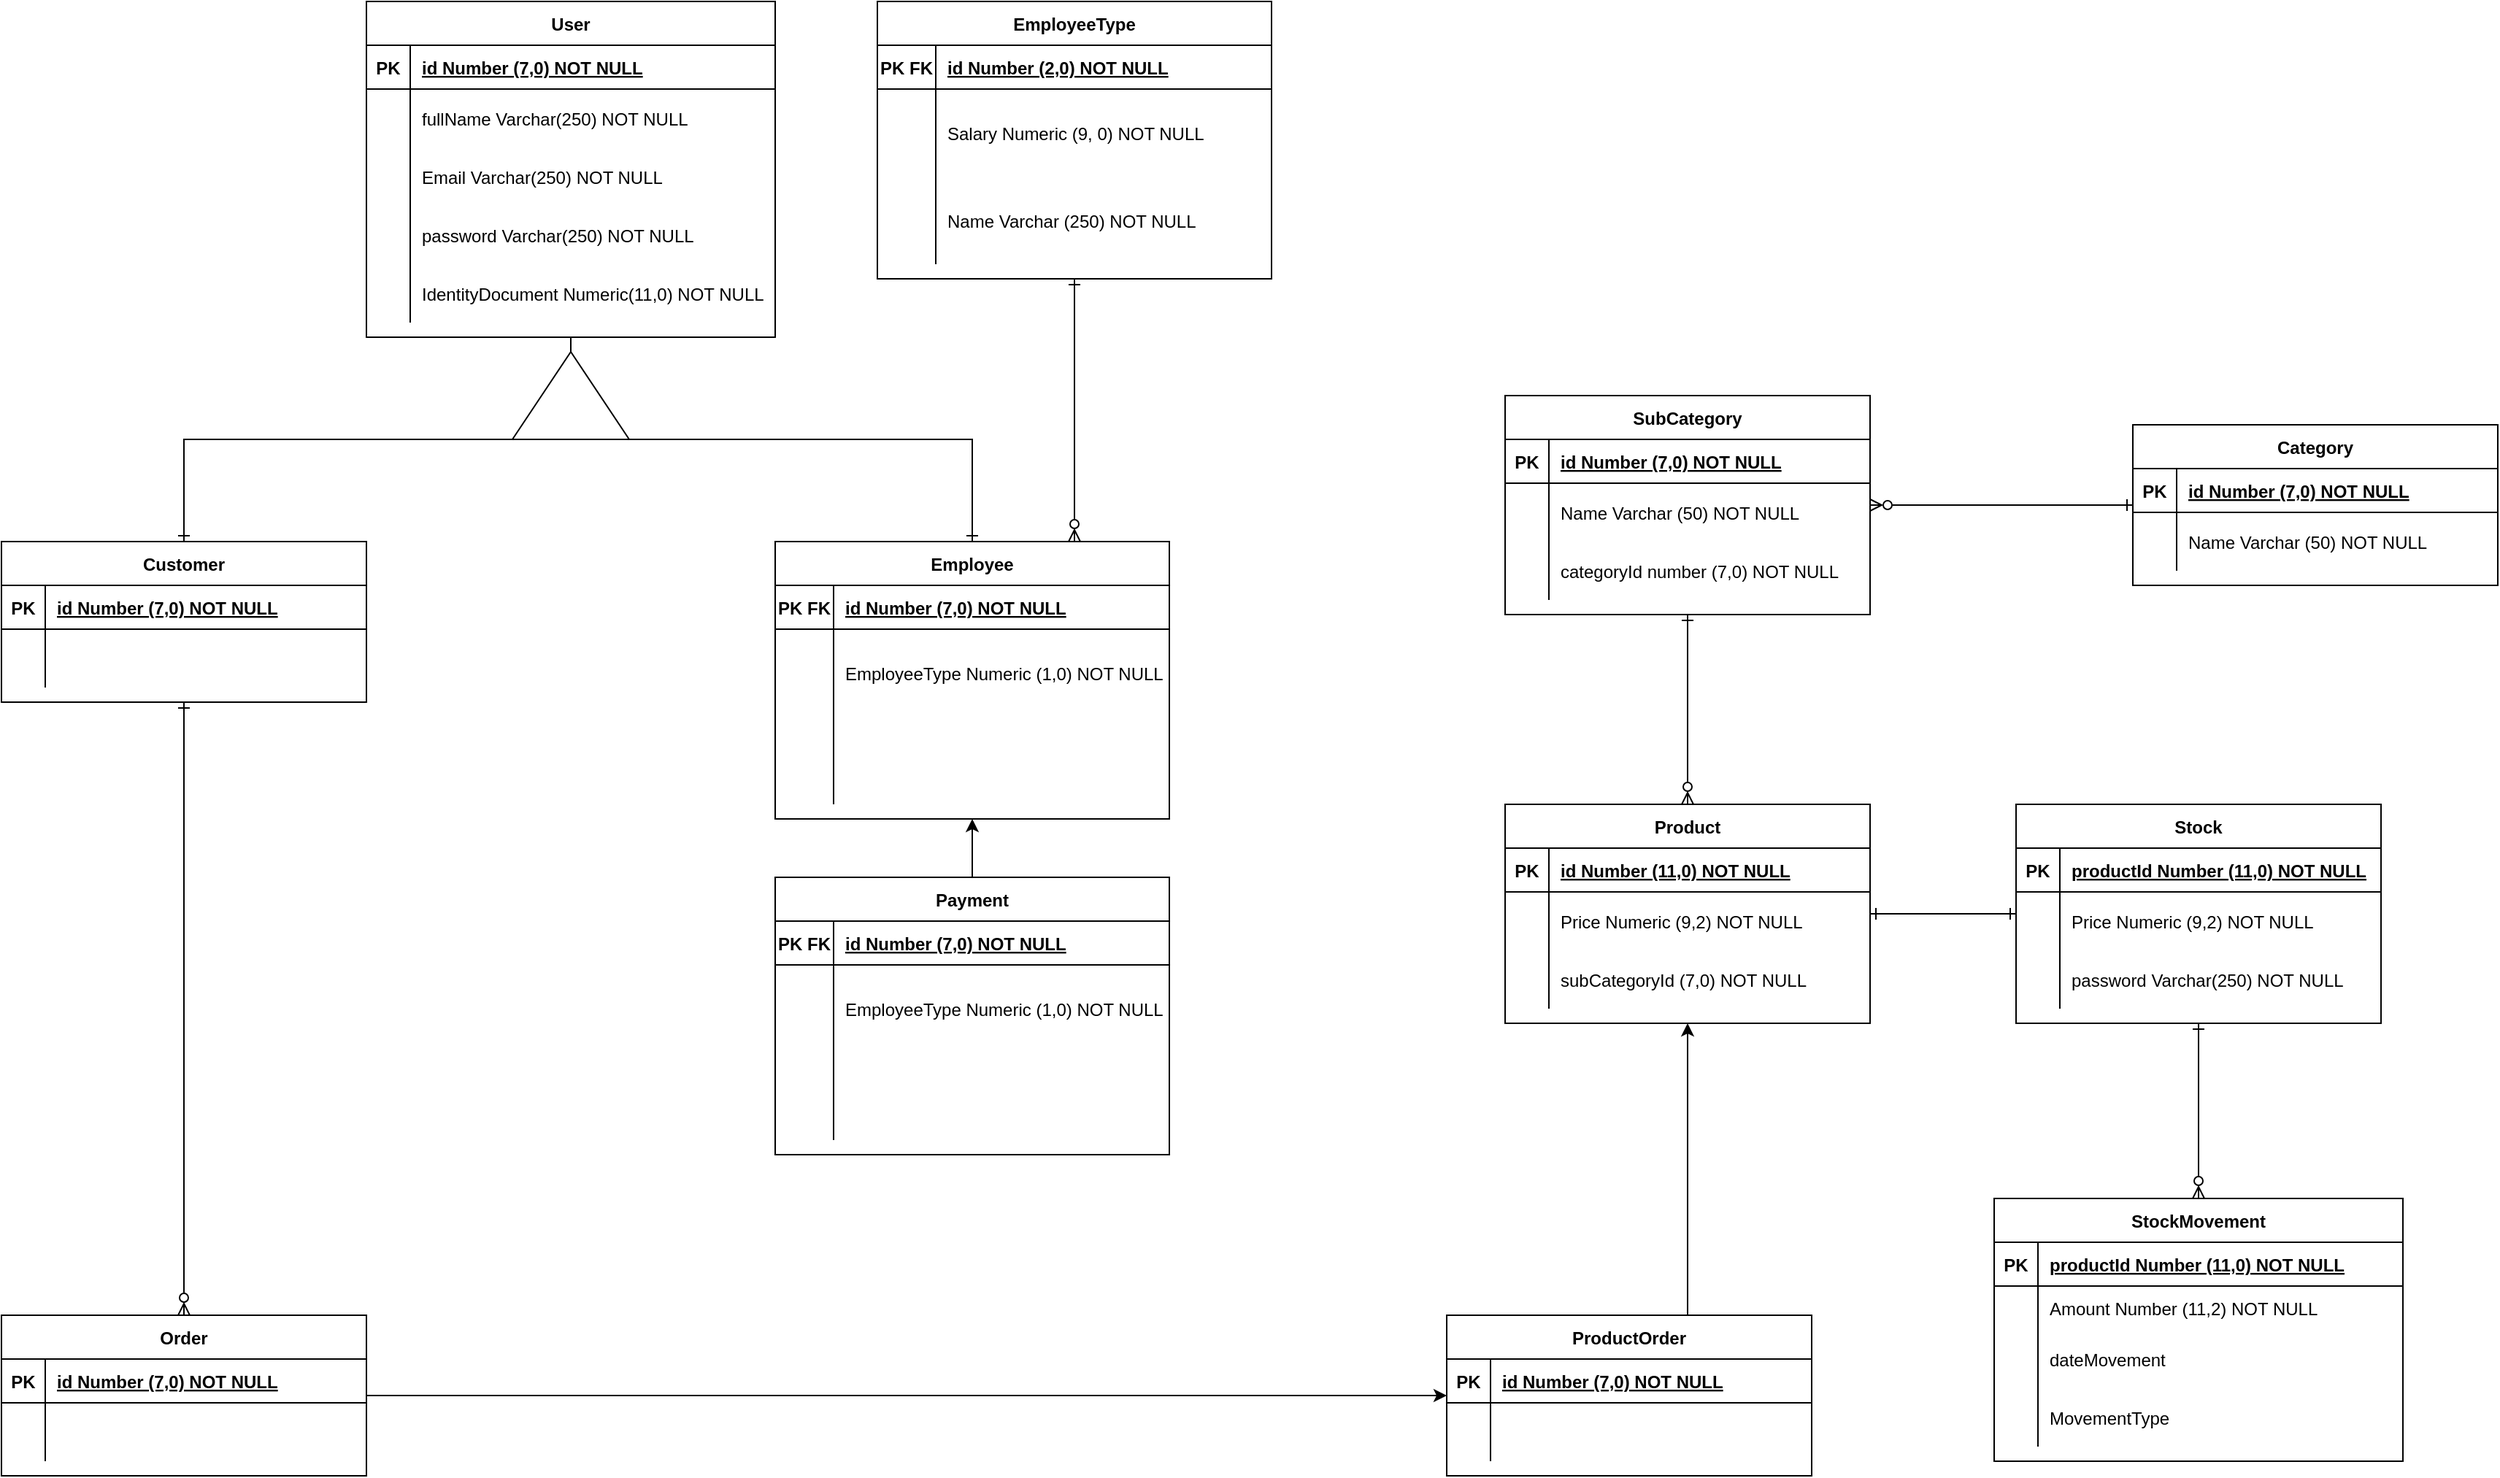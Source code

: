 <mxfile version="24.7.16">
  <diagram id="R2lEEEUBdFMjLlhIrx00" name="Page-1">
    <mxGraphModel dx="2840" dy="2190" grid="1" gridSize="10" guides="1" tooltips="1" connect="1" arrows="1" fold="1" page="1" pageScale="1" pageWidth="850" pageHeight="1100" math="0" shadow="0" extFonts="Permanent Marker^https://fonts.googleapis.com/css?family=Permanent+Marker">
      <root>
        <mxCell id="0" />
        <mxCell id="1" parent="0" />
        <mxCell id="vIV53fCaBAzKjN-cKPth-40" style="edgeStyle=orthogonalEdgeStyle;rounded=0;orthogonalLoop=1;jettySize=auto;html=1;endArrow=ERone;endFill=0;" parent="1" source="vIV53fCaBAzKjN-cKPth-1" target="vIV53fCaBAzKjN-cKPth-27" edge="1">
          <mxGeometry relative="1" as="geometry" />
        </mxCell>
        <mxCell id="vIV53fCaBAzKjN-cKPth-41" style="edgeStyle=orthogonalEdgeStyle;rounded=0;orthogonalLoop=1;jettySize=auto;html=1;entryX=0.5;entryY=0;entryDx=0;entryDy=0;endArrow=ERone;endFill=0;" parent="1" source="vIV53fCaBAzKjN-cKPth-1" target="vIV53fCaBAzKjN-cKPth-14" edge="1">
          <mxGeometry relative="1" as="geometry" />
        </mxCell>
        <mxCell id="vIV53fCaBAzKjN-cKPth-1" value="User" style="shape=table;startSize=30;container=1;collapsible=1;childLayout=tableLayout;fixedRows=1;rowLines=0;fontStyle=1;align=center;resizeLast=1;" parent="1" vertex="1">
          <mxGeometry x="110" y="-270" width="280" height="230" as="geometry" />
        </mxCell>
        <mxCell id="vIV53fCaBAzKjN-cKPth-2" value="" style="shape=partialRectangle;collapsible=0;dropTarget=0;pointerEvents=0;fillColor=none;points=[[0,0.5],[1,0.5]];portConstraint=eastwest;top=0;left=0;right=0;bottom=1;" parent="vIV53fCaBAzKjN-cKPth-1" vertex="1">
          <mxGeometry y="30" width="280" height="30" as="geometry" />
        </mxCell>
        <mxCell id="vIV53fCaBAzKjN-cKPth-3" value="PK" style="shape=partialRectangle;overflow=hidden;connectable=0;fillColor=none;top=0;left=0;bottom=0;right=0;fontStyle=1;" parent="vIV53fCaBAzKjN-cKPth-2" vertex="1">
          <mxGeometry width="30" height="30" as="geometry">
            <mxRectangle width="30" height="30" as="alternateBounds" />
          </mxGeometry>
        </mxCell>
        <mxCell id="vIV53fCaBAzKjN-cKPth-4" value="id Number (7,0) NOT NULL" style="shape=partialRectangle;overflow=hidden;connectable=0;fillColor=none;top=0;left=0;bottom=0;right=0;align=left;spacingLeft=6;fontStyle=5;" parent="vIV53fCaBAzKjN-cKPth-2" vertex="1">
          <mxGeometry x="30" width="250" height="30" as="geometry">
            <mxRectangle width="250" height="30" as="alternateBounds" />
          </mxGeometry>
        </mxCell>
        <mxCell id="vIV53fCaBAzKjN-cKPth-5" value="" style="shape=partialRectangle;collapsible=0;dropTarget=0;pointerEvents=0;fillColor=none;points=[[0,0.5],[1,0.5]];portConstraint=eastwest;top=0;left=0;right=0;bottom=0;" parent="vIV53fCaBAzKjN-cKPth-1" vertex="1">
          <mxGeometry y="60" width="280" height="40" as="geometry" />
        </mxCell>
        <mxCell id="vIV53fCaBAzKjN-cKPth-6" value="" style="shape=partialRectangle;overflow=hidden;connectable=0;fillColor=none;top=0;left=0;bottom=0;right=0;" parent="vIV53fCaBAzKjN-cKPth-5" vertex="1">
          <mxGeometry width="30" height="40" as="geometry">
            <mxRectangle width="30" height="40" as="alternateBounds" />
          </mxGeometry>
        </mxCell>
        <mxCell id="vIV53fCaBAzKjN-cKPth-7" value="fullName Varchar(250) NOT NULL" style="shape=partialRectangle;overflow=hidden;connectable=0;fillColor=none;top=0;left=0;bottom=0;right=0;align=left;spacingLeft=6;" parent="vIV53fCaBAzKjN-cKPth-5" vertex="1">
          <mxGeometry x="30" width="250" height="40" as="geometry">
            <mxRectangle width="250" height="40" as="alternateBounds" />
          </mxGeometry>
        </mxCell>
        <mxCell id="vIV53fCaBAzKjN-cKPth-8" value="" style="shape=partialRectangle;collapsible=0;dropTarget=0;pointerEvents=0;fillColor=none;points=[[0,0.5],[1,0.5]];portConstraint=eastwest;top=0;left=0;right=0;bottom=0;" parent="vIV53fCaBAzKjN-cKPth-1" vertex="1">
          <mxGeometry y="100" width="280" height="40" as="geometry" />
        </mxCell>
        <mxCell id="vIV53fCaBAzKjN-cKPth-9" value="" style="shape=partialRectangle;overflow=hidden;connectable=0;fillColor=none;top=0;left=0;bottom=0;right=0;" parent="vIV53fCaBAzKjN-cKPth-8" vertex="1">
          <mxGeometry width="30" height="40" as="geometry">
            <mxRectangle width="30" height="40" as="alternateBounds" />
          </mxGeometry>
        </mxCell>
        <mxCell id="vIV53fCaBAzKjN-cKPth-10" value="Email Varchar(250) NOT NULL" style="shape=partialRectangle;overflow=hidden;connectable=0;fillColor=none;top=0;left=0;bottom=0;right=0;align=left;spacingLeft=6;" parent="vIV53fCaBAzKjN-cKPth-8" vertex="1">
          <mxGeometry x="30" width="250" height="40" as="geometry">
            <mxRectangle width="250" height="40" as="alternateBounds" />
          </mxGeometry>
        </mxCell>
        <mxCell id="vIV53fCaBAzKjN-cKPth-11" value="" style="shape=partialRectangle;collapsible=0;dropTarget=0;pointerEvents=0;fillColor=none;points=[[0,0.5],[1,0.5]];portConstraint=eastwest;top=0;left=0;right=0;bottom=0;" parent="vIV53fCaBAzKjN-cKPth-1" vertex="1">
          <mxGeometry y="140" width="280" height="40" as="geometry" />
        </mxCell>
        <mxCell id="vIV53fCaBAzKjN-cKPth-12" value="" style="shape=partialRectangle;overflow=hidden;connectable=0;fillColor=none;top=0;left=0;bottom=0;right=0;" parent="vIV53fCaBAzKjN-cKPth-11" vertex="1">
          <mxGeometry width="30" height="40" as="geometry">
            <mxRectangle width="30" height="40" as="alternateBounds" />
          </mxGeometry>
        </mxCell>
        <mxCell id="vIV53fCaBAzKjN-cKPth-13" value="password Varchar(250) NOT NULL" style="shape=partialRectangle;overflow=hidden;connectable=0;fillColor=none;top=0;left=0;bottom=0;right=0;align=left;spacingLeft=6;" parent="vIV53fCaBAzKjN-cKPth-11" vertex="1">
          <mxGeometry x="30" width="250" height="40" as="geometry">
            <mxRectangle width="250" height="40" as="alternateBounds" />
          </mxGeometry>
        </mxCell>
        <mxCell id="vIV53fCaBAzKjN-cKPth-95" value="" style="shape=partialRectangle;collapsible=0;dropTarget=0;pointerEvents=0;fillColor=none;points=[[0,0.5],[1,0.5]];portConstraint=eastwest;top=0;left=0;right=0;bottom=0;" parent="vIV53fCaBAzKjN-cKPth-1" vertex="1">
          <mxGeometry y="180" width="280" height="40" as="geometry" />
        </mxCell>
        <mxCell id="vIV53fCaBAzKjN-cKPth-96" value="" style="shape=partialRectangle;overflow=hidden;connectable=0;fillColor=none;top=0;left=0;bottom=0;right=0;" parent="vIV53fCaBAzKjN-cKPth-95" vertex="1">
          <mxGeometry width="30" height="40" as="geometry">
            <mxRectangle width="30" height="40" as="alternateBounds" />
          </mxGeometry>
        </mxCell>
        <mxCell id="vIV53fCaBAzKjN-cKPth-97" value="IdentityDocument Numeric(11,0) NOT NULL" style="shape=partialRectangle;overflow=hidden;connectable=0;fillColor=none;top=0;left=0;bottom=0;right=0;align=left;spacingLeft=6;" parent="vIV53fCaBAzKjN-cKPth-95" vertex="1">
          <mxGeometry x="30" width="250" height="40" as="geometry">
            <mxRectangle width="250" height="40" as="alternateBounds" />
          </mxGeometry>
        </mxCell>
        <mxCell id="niosrt4iTFe_ur-xQQBv-15" style="edgeStyle=orthogonalEdgeStyle;rounded=0;orthogonalLoop=1;jettySize=auto;html=1;entryX=0.5;entryY=0;entryDx=0;entryDy=0;endArrow=ERzeroToMany;endFill=0;startArrow=ERone;startFill=0;" edge="1" parent="1" source="vIV53fCaBAzKjN-cKPth-14" target="niosrt4iTFe_ur-xQQBv-1">
          <mxGeometry relative="1" as="geometry" />
        </mxCell>
        <mxCell id="vIV53fCaBAzKjN-cKPth-14" value="Customer" style="shape=table;startSize=30;container=1;collapsible=1;childLayout=tableLayout;fixedRows=1;rowLines=0;fontStyle=1;align=center;resizeLast=1;" parent="1" vertex="1">
          <mxGeometry x="-140" y="100" width="250" height="110" as="geometry" />
        </mxCell>
        <mxCell id="vIV53fCaBAzKjN-cKPth-15" value="" style="shape=partialRectangle;collapsible=0;dropTarget=0;pointerEvents=0;fillColor=none;points=[[0,0.5],[1,0.5]];portConstraint=eastwest;top=0;left=0;right=0;bottom=1;" parent="vIV53fCaBAzKjN-cKPth-14" vertex="1">
          <mxGeometry y="30" width="250" height="30" as="geometry" />
        </mxCell>
        <mxCell id="vIV53fCaBAzKjN-cKPth-16" value="PK" style="shape=partialRectangle;overflow=hidden;connectable=0;fillColor=none;top=0;left=0;bottom=0;right=0;fontStyle=1;" parent="vIV53fCaBAzKjN-cKPth-15" vertex="1">
          <mxGeometry width="30" height="30" as="geometry">
            <mxRectangle width="30" height="30" as="alternateBounds" />
          </mxGeometry>
        </mxCell>
        <mxCell id="vIV53fCaBAzKjN-cKPth-17" value="id Number (7,0) NOT NULL" style="shape=partialRectangle;overflow=hidden;connectable=0;fillColor=none;top=0;left=0;bottom=0;right=0;align=left;spacingLeft=6;fontStyle=5;" parent="vIV53fCaBAzKjN-cKPth-15" vertex="1">
          <mxGeometry x="30" width="220" height="30" as="geometry">
            <mxRectangle width="220" height="30" as="alternateBounds" />
          </mxGeometry>
        </mxCell>
        <mxCell id="vIV53fCaBAzKjN-cKPth-18" value="" style="shape=partialRectangle;collapsible=0;dropTarget=0;pointerEvents=0;fillColor=none;points=[[0,0.5],[1,0.5]];portConstraint=eastwest;top=0;left=0;right=0;bottom=0;" parent="vIV53fCaBAzKjN-cKPth-14" vertex="1">
          <mxGeometry y="60" width="250" height="40" as="geometry" />
        </mxCell>
        <mxCell id="vIV53fCaBAzKjN-cKPth-19" value="" style="shape=partialRectangle;overflow=hidden;connectable=0;fillColor=none;top=0;left=0;bottom=0;right=0;" parent="vIV53fCaBAzKjN-cKPth-18" vertex="1">
          <mxGeometry width="30" height="40" as="geometry">
            <mxRectangle width="30" height="40" as="alternateBounds" />
          </mxGeometry>
        </mxCell>
        <mxCell id="vIV53fCaBAzKjN-cKPth-20" value="" style="shape=partialRectangle;overflow=hidden;connectable=0;fillColor=none;top=0;left=0;bottom=0;right=0;align=left;spacingLeft=6;" parent="vIV53fCaBAzKjN-cKPth-18" vertex="1">
          <mxGeometry x="30" width="220" height="40" as="geometry">
            <mxRectangle width="220" height="40" as="alternateBounds" />
          </mxGeometry>
        </mxCell>
        <mxCell id="vIV53fCaBAzKjN-cKPth-27" value="Employee" style="shape=table;startSize=30;container=1;collapsible=1;childLayout=tableLayout;fixedRows=1;rowLines=0;fontStyle=1;align=center;resizeLast=1;" parent="1" vertex="1">
          <mxGeometry x="390" y="100" width="270" height="190" as="geometry" />
        </mxCell>
        <mxCell id="vIV53fCaBAzKjN-cKPth-28" value="" style="shape=partialRectangle;collapsible=0;dropTarget=0;pointerEvents=0;fillColor=none;points=[[0,0.5],[1,0.5]];portConstraint=eastwest;top=0;left=0;right=0;bottom=1;" parent="vIV53fCaBAzKjN-cKPth-27" vertex="1">
          <mxGeometry y="30" width="270" height="30" as="geometry" />
        </mxCell>
        <mxCell id="vIV53fCaBAzKjN-cKPth-29" value="PK FK" style="shape=partialRectangle;overflow=hidden;connectable=0;fillColor=none;top=0;left=0;bottom=0;right=0;fontStyle=1;" parent="vIV53fCaBAzKjN-cKPth-28" vertex="1">
          <mxGeometry width="40" height="30" as="geometry">
            <mxRectangle width="40" height="30" as="alternateBounds" />
          </mxGeometry>
        </mxCell>
        <mxCell id="vIV53fCaBAzKjN-cKPth-30" value="id Number (7,0) NOT NULL" style="shape=partialRectangle;overflow=hidden;connectable=0;fillColor=none;top=0;left=0;bottom=0;right=0;align=left;spacingLeft=6;fontStyle=5;" parent="vIV53fCaBAzKjN-cKPth-28" vertex="1">
          <mxGeometry x="40" width="230" height="30" as="geometry">
            <mxRectangle width="230" height="30" as="alternateBounds" />
          </mxGeometry>
        </mxCell>
        <mxCell id="vIV53fCaBAzKjN-cKPth-31" value="" style="shape=partialRectangle;collapsible=0;dropTarget=0;pointerEvents=0;fillColor=none;points=[[0,0.5],[1,0.5]];portConstraint=eastwest;top=0;left=0;right=0;bottom=0;" parent="vIV53fCaBAzKjN-cKPth-27" vertex="1">
          <mxGeometry y="60" width="270" height="60" as="geometry" />
        </mxCell>
        <mxCell id="vIV53fCaBAzKjN-cKPth-32" value="" style="shape=partialRectangle;overflow=hidden;connectable=0;fillColor=none;top=0;left=0;bottom=0;right=0;" parent="vIV53fCaBAzKjN-cKPth-31" vertex="1">
          <mxGeometry width="40" height="60" as="geometry">
            <mxRectangle width="40" height="60" as="alternateBounds" />
          </mxGeometry>
        </mxCell>
        <mxCell id="vIV53fCaBAzKjN-cKPth-33" value="EmployeeType Numeric (1,0) NOT NULL" style="shape=partialRectangle;overflow=hidden;connectable=0;fillColor=none;top=0;left=0;bottom=0;right=0;align=left;spacingLeft=6;" parent="vIV53fCaBAzKjN-cKPth-31" vertex="1">
          <mxGeometry x="40" width="230" height="60" as="geometry">
            <mxRectangle width="230" height="60" as="alternateBounds" />
          </mxGeometry>
        </mxCell>
        <mxCell id="vIV53fCaBAzKjN-cKPth-99" value="" style="shape=partialRectangle;collapsible=0;dropTarget=0;pointerEvents=0;fillColor=none;points=[[0,0.5],[1,0.5]];portConstraint=eastwest;top=0;left=0;right=0;bottom=0;" parent="vIV53fCaBAzKjN-cKPth-27" vertex="1">
          <mxGeometry y="120" width="270" height="60" as="geometry" />
        </mxCell>
        <mxCell id="vIV53fCaBAzKjN-cKPth-100" value="" style="shape=partialRectangle;overflow=hidden;connectable=0;fillColor=none;top=0;left=0;bottom=0;right=0;" parent="vIV53fCaBAzKjN-cKPth-99" vertex="1">
          <mxGeometry width="40" height="60" as="geometry">
            <mxRectangle width="40" height="60" as="alternateBounds" />
          </mxGeometry>
        </mxCell>
        <mxCell id="vIV53fCaBAzKjN-cKPth-101" value="" style="shape=partialRectangle;overflow=hidden;connectable=0;fillColor=none;top=0;left=0;bottom=0;right=0;align=left;spacingLeft=6;" parent="vIV53fCaBAzKjN-cKPth-99" vertex="1">
          <mxGeometry x="40" width="230" height="60" as="geometry">
            <mxRectangle width="230" height="60" as="alternateBounds" />
          </mxGeometry>
        </mxCell>
        <mxCell id="vIV53fCaBAzKjN-cKPth-121" style="edgeStyle=orthogonalEdgeStyle;rounded=0;orthogonalLoop=1;jettySize=auto;html=1;startArrow=ERone;startFill=0;endArrow=ERzeroToMany;endFill=0;" parent="1" source="vIV53fCaBAzKjN-cKPth-110" target="vIV53fCaBAzKjN-cKPth-27" edge="1">
          <mxGeometry relative="1" as="geometry">
            <Array as="points">
              <mxPoint x="590" y="-100" />
              <mxPoint x="590" y="-100" />
            </Array>
          </mxGeometry>
        </mxCell>
        <mxCell id="vIV53fCaBAzKjN-cKPth-110" value="EmployeeType" style="shape=table;startSize=30;container=1;collapsible=1;childLayout=tableLayout;fixedRows=1;rowLines=0;fontStyle=1;align=center;resizeLast=1;" parent="1" vertex="1">
          <mxGeometry x="460" y="-270" width="270" height="190" as="geometry" />
        </mxCell>
        <mxCell id="vIV53fCaBAzKjN-cKPth-111" value="" style="shape=partialRectangle;collapsible=0;dropTarget=0;pointerEvents=0;fillColor=none;points=[[0,0.5],[1,0.5]];portConstraint=eastwest;top=0;left=0;right=0;bottom=1;" parent="vIV53fCaBAzKjN-cKPth-110" vertex="1">
          <mxGeometry y="30" width="270" height="30" as="geometry" />
        </mxCell>
        <mxCell id="vIV53fCaBAzKjN-cKPth-112" value="PK FK" style="shape=partialRectangle;overflow=hidden;connectable=0;fillColor=none;top=0;left=0;bottom=0;right=0;fontStyle=1;" parent="vIV53fCaBAzKjN-cKPth-111" vertex="1">
          <mxGeometry width="40" height="30" as="geometry">
            <mxRectangle width="40" height="30" as="alternateBounds" />
          </mxGeometry>
        </mxCell>
        <mxCell id="vIV53fCaBAzKjN-cKPth-113" value="id Number (2,0) NOT NULL" style="shape=partialRectangle;overflow=hidden;connectable=0;fillColor=none;top=0;left=0;bottom=0;right=0;align=left;spacingLeft=6;fontStyle=5;" parent="vIV53fCaBAzKjN-cKPth-111" vertex="1">
          <mxGeometry x="40" width="230" height="30" as="geometry">
            <mxRectangle width="230" height="30" as="alternateBounds" />
          </mxGeometry>
        </mxCell>
        <mxCell id="vIV53fCaBAzKjN-cKPth-114" value="" style="shape=partialRectangle;collapsible=0;dropTarget=0;pointerEvents=0;fillColor=none;points=[[0,0.5],[1,0.5]];portConstraint=eastwest;top=0;left=0;right=0;bottom=0;" parent="vIV53fCaBAzKjN-cKPth-110" vertex="1">
          <mxGeometry y="60" width="270" height="60" as="geometry" />
        </mxCell>
        <mxCell id="vIV53fCaBAzKjN-cKPth-115" value="" style="shape=partialRectangle;overflow=hidden;connectable=0;fillColor=none;top=0;left=0;bottom=0;right=0;" parent="vIV53fCaBAzKjN-cKPth-114" vertex="1">
          <mxGeometry width="40" height="60" as="geometry">
            <mxRectangle width="40" height="60" as="alternateBounds" />
          </mxGeometry>
        </mxCell>
        <mxCell id="vIV53fCaBAzKjN-cKPth-116" value="Salary Numeric (9, 0) NOT NULL" style="shape=partialRectangle;overflow=hidden;connectable=0;fillColor=none;top=0;left=0;bottom=0;right=0;align=left;spacingLeft=6;" parent="vIV53fCaBAzKjN-cKPth-114" vertex="1">
          <mxGeometry x="40" width="230" height="60" as="geometry">
            <mxRectangle width="230" height="60" as="alternateBounds" />
          </mxGeometry>
        </mxCell>
        <mxCell id="vIV53fCaBAzKjN-cKPth-117" value="" style="shape=partialRectangle;collapsible=0;dropTarget=0;pointerEvents=0;fillColor=none;points=[[0,0.5],[1,0.5]];portConstraint=eastwest;top=0;left=0;right=0;bottom=0;" parent="vIV53fCaBAzKjN-cKPth-110" vertex="1">
          <mxGeometry y="120" width="270" height="60" as="geometry" />
        </mxCell>
        <mxCell id="vIV53fCaBAzKjN-cKPth-118" value="" style="shape=partialRectangle;overflow=hidden;connectable=0;fillColor=none;top=0;left=0;bottom=0;right=0;" parent="vIV53fCaBAzKjN-cKPth-117" vertex="1">
          <mxGeometry width="40" height="60" as="geometry">
            <mxRectangle width="40" height="60" as="alternateBounds" />
          </mxGeometry>
        </mxCell>
        <mxCell id="vIV53fCaBAzKjN-cKPth-119" value="Name Varchar (250) NOT NULL" style="shape=partialRectangle;overflow=hidden;connectable=0;fillColor=none;top=0;left=0;bottom=0;right=0;align=left;spacingLeft=6;" parent="vIV53fCaBAzKjN-cKPth-117" vertex="1">
          <mxGeometry x="40" width="230" height="60" as="geometry">
            <mxRectangle width="230" height="60" as="alternateBounds" />
          </mxGeometry>
        </mxCell>
        <mxCell id="vIV53fCaBAzKjN-cKPth-328" style="edgeStyle=orthogonalEdgeStyle;rounded=0;orthogonalLoop=1;jettySize=auto;html=1;startArrow=ERone;startFill=0;endArrow=ERone;endFill=0;" parent="1" source="vIV53fCaBAzKjN-cKPth-43" target="vIV53fCaBAzKjN-cKPth-308" edge="1">
          <mxGeometry relative="1" as="geometry" />
        </mxCell>
        <mxCell id="vIV53fCaBAzKjN-cKPth-43" value="Product" style="shape=table;startSize=30;container=1;collapsible=1;childLayout=tableLayout;fixedRows=1;rowLines=0;fontStyle=1;align=center;resizeLast=1;" parent="1" vertex="1">
          <mxGeometry x="890" y="280" width="250" height="150" as="geometry" />
        </mxCell>
        <mxCell id="vIV53fCaBAzKjN-cKPth-44" value="" style="shape=partialRectangle;collapsible=0;dropTarget=0;pointerEvents=0;fillColor=none;points=[[0,0.5],[1,0.5]];portConstraint=eastwest;top=0;left=0;right=0;bottom=1;" parent="vIV53fCaBAzKjN-cKPth-43" vertex="1">
          <mxGeometry y="30" width="250" height="30" as="geometry" />
        </mxCell>
        <mxCell id="vIV53fCaBAzKjN-cKPth-45" value="PK" style="shape=partialRectangle;overflow=hidden;connectable=0;fillColor=none;top=0;left=0;bottom=0;right=0;fontStyle=1;" parent="vIV53fCaBAzKjN-cKPth-44" vertex="1">
          <mxGeometry width="30" height="30" as="geometry">
            <mxRectangle width="30" height="30" as="alternateBounds" />
          </mxGeometry>
        </mxCell>
        <mxCell id="vIV53fCaBAzKjN-cKPth-46" value="id Number (11,0) NOT NULL" style="shape=partialRectangle;overflow=hidden;connectable=0;fillColor=none;top=0;left=0;bottom=0;right=0;align=left;spacingLeft=6;fontStyle=5;" parent="vIV53fCaBAzKjN-cKPth-44" vertex="1">
          <mxGeometry x="30" width="220" height="30" as="geometry">
            <mxRectangle width="220" height="30" as="alternateBounds" />
          </mxGeometry>
        </mxCell>
        <mxCell id="vIV53fCaBAzKjN-cKPth-50" value="" style="shape=partialRectangle;collapsible=0;dropTarget=0;pointerEvents=0;fillColor=none;points=[[0,0.5],[1,0.5]];portConstraint=eastwest;top=0;left=0;right=0;bottom=0;" parent="vIV53fCaBAzKjN-cKPth-43" vertex="1">
          <mxGeometry y="60" width="250" height="40" as="geometry" />
        </mxCell>
        <mxCell id="vIV53fCaBAzKjN-cKPth-51" value="" style="shape=partialRectangle;overflow=hidden;connectable=0;fillColor=none;top=0;left=0;bottom=0;right=0;" parent="vIV53fCaBAzKjN-cKPth-50" vertex="1">
          <mxGeometry width="30" height="40" as="geometry">
            <mxRectangle width="30" height="40" as="alternateBounds" />
          </mxGeometry>
        </mxCell>
        <mxCell id="vIV53fCaBAzKjN-cKPth-52" value="Price Numeric (9,2) NOT NULL" style="shape=partialRectangle;overflow=hidden;connectable=0;fillColor=none;top=0;left=0;bottom=0;right=0;align=left;spacingLeft=6;" parent="vIV53fCaBAzKjN-cKPth-50" vertex="1">
          <mxGeometry x="30" width="220" height="40" as="geometry">
            <mxRectangle width="220" height="40" as="alternateBounds" />
          </mxGeometry>
        </mxCell>
        <mxCell id="vIV53fCaBAzKjN-cKPth-53" value="" style="shape=partialRectangle;collapsible=0;dropTarget=0;pointerEvents=0;fillColor=none;points=[[0,0.5],[1,0.5]];portConstraint=eastwest;top=0;left=0;right=0;bottom=0;" parent="vIV53fCaBAzKjN-cKPth-43" vertex="1">
          <mxGeometry y="100" width="250" height="40" as="geometry" />
        </mxCell>
        <mxCell id="vIV53fCaBAzKjN-cKPth-54" value="" style="shape=partialRectangle;overflow=hidden;connectable=0;fillColor=none;top=0;left=0;bottom=0;right=0;" parent="vIV53fCaBAzKjN-cKPth-53" vertex="1">
          <mxGeometry width="30" height="40" as="geometry">
            <mxRectangle width="30" height="40" as="alternateBounds" />
          </mxGeometry>
        </mxCell>
        <mxCell id="vIV53fCaBAzKjN-cKPth-55" value="subCategoryId (7,0) NOT NULL" style="shape=partialRectangle;overflow=hidden;connectable=0;fillColor=none;top=0;left=0;bottom=0;right=0;align=left;spacingLeft=6;" parent="vIV53fCaBAzKjN-cKPth-53" vertex="1">
          <mxGeometry x="30" width="220" height="40" as="geometry">
            <mxRectangle width="220" height="40" as="alternateBounds" />
          </mxGeometry>
        </mxCell>
        <mxCell id="vIV53fCaBAzKjN-cKPth-109" style="edgeStyle=orthogonalEdgeStyle;rounded=0;orthogonalLoop=1;jettySize=auto;html=1;endArrow=ERzeroToMany;endFill=0;startArrow=ERone;startFill=0;" parent="1" source="vIV53fCaBAzKjN-cKPth-56" target="vIV53fCaBAzKjN-cKPth-82" edge="1">
          <mxGeometry relative="1" as="geometry" />
        </mxCell>
        <mxCell id="vIV53fCaBAzKjN-cKPth-56" value="Category" style="shape=table;startSize=30;container=1;collapsible=1;childLayout=tableLayout;fixedRows=1;rowLines=0;fontStyle=1;align=center;resizeLast=1;" parent="1" vertex="1">
          <mxGeometry x="1320" y="20" width="250" height="110" as="geometry" />
        </mxCell>
        <mxCell id="vIV53fCaBAzKjN-cKPth-57" value="" style="shape=partialRectangle;collapsible=0;dropTarget=0;pointerEvents=0;fillColor=none;points=[[0,0.5],[1,0.5]];portConstraint=eastwest;top=0;left=0;right=0;bottom=1;" parent="vIV53fCaBAzKjN-cKPth-56" vertex="1">
          <mxGeometry y="30" width="250" height="30" as="geometry" />
        </mxCell>
        <mxCell id="vIV53fCaBAzKjN-cKPth-58" value="PK" style="shape=partialRectangle;overflow=hidden;connectable=0;fillColor=none;top=0;left=0;bottom=0;right=0;fontStyle=1;" parent="vIV53fCaBAzKjN-cKPth-57" vertex="1">
          <mxGeometry width="30" height="30" as="geometry">
            <mxRectangle width="30" height="30" as="alternateBounds" />
          </mxGeometry>
        </mxCell>
        <mxCell id="vIV53fCaBAzKjN-cKPth-59" value="id Number (7,0) NOT NULL" style="shape=partialRectangle;overflow=hidden;connectable=0;fillColor=none;top=0;left=0;bottom=0;right=0;align=left;spacingLeft=6;fontStyle=5;" parent="vIV53fCaBAzKjN-cKPth-57" vertex="1">
          <mxGeometry x="30" width="220" height="30" as="geometry">
            <mxRectangle width="220" height="30" as="alternateBounds" />
          </mxGeometry>
        </mxCell>
        <mxCell id="vIV53fCaBAzKjN-cKPth-60" value="" style="shape=partialRectangle;collapsible=0;dropTarget=0;pointerEvents=0;fillColor=none;points=[[0,0.5],[1,0.5]];portConstraint=eastwest;top=0;left=0;right=0;bottom=0;" parent="vIV53fCaBAzKjN-cKPth-56" vertex="1">
          <mxGeometry y="60" width="250" height="40" as="geometry" />
        </mxCell>
        <mxCell id="vIV53fCaBAzKjN-cKPth-61" value="" style="shape=partialRectangle;overflow=hidden;connectable=0;fillColor=none;top=0;left=0;bottom=0;right=0;" parent="vIV53fCaBAzKjN-cKPth-60" vertex="1">
          <mxGeometry width="30" height="40" as="geometry">
            <mxRectangle width="30" height="40" as="alternateBounds" />
          </mxGeometry>
        </mxCell>
        <mxCell id="vIV53fCaBAzKjN-cKPth-62" value="Name Varchar (50) NOT NULL" style="shape=partialRectangle;overflow=hidden;connectable=0;fillColor=none;top=0;left=0;bottom=0;right=0;align=left;spacingLeft=6;" parent="vIV53fCaBAzKjN-cKPth-60" vertex="1">
          <mxGeometry x="30" width="220" height="40" as="geometry">
            <mxRectangle width="220" height="40" as="alternateBounds" />
          </mxGeometry>
        </mxCell>
        <mxCell id="vIV53fCaBAzKjN-cKPth-122" style="edgeStyle=orthogonalEdgeStyle;rounded=0;orthogonalLoop=1;jettySize=auto;html=1;endArrow=ERzeroToMany;endFill=0;startArrow=ERone;startFill=0;" parent="1" source="vIV53fCaBAzKjN-cKPth-82" target="vIV53fCaBAzKjN-cKPth-43" edge="1">
          <mxGeometry relative="1" as="geometry" />
        </mxCell>
        <mxCell id="vIV53fCaBAzKjN-cKPth-82" value="SubCategory" style="shape=table;startSize=30;container=1;collapsible=1;childLayout=tableLayout;fixedRows=1;rowLines=0;fontStyle=1;align=center;resizeLast=1;" parent="1" vertex="1">
          <mxGeometry x="890" width="250" height="150" as="geometry" />
        </mxCell>
        <mxCell id="vIV53fCaBAzKjN-cKPth-83" value="" style="shape=partialRectangle;collapsible=0;dropTarget=0;pointerEvents=0;fillColor=none;points=[[0,0.5],[1,0.5]];portConstraint=eastwest;top=0;left=0;right=0;bottom=1;" parent="vIV53fCaBAzKjN-cKPth-82" vertex="1">
          <mxGeometry y="30" width="250" height="30" as="geometry" />
        </mxCell>
        <mxCell id="vIV53fCaBAzKjN-cKPth-84" value="PK" style="shape=partialRectangle;overflow=hidden;connectable=0;fillColor=none;top=0;left=0;bottom=0;right=0;fontStyle=1;" parent="vIV53fCaBAzKjN-cKPth-83" vertex="1">
          <mxGeometry width="30" height="30" as="geometry">
            <mxRectangle width="30" height="30" as="alternateBounds" />
          </mxGeometry>
        </mxCell>
        <mxCell id="vIV53fCaBAzKjN-cKPth-85" value="id Number (7,0) NOT NULL" style="shape=partialRectangle;overflow=hidden;connectable=0;fillColor=none;top=0;left=0;bottom=0;right=0;align=left;spacingLeft=6;fontStyle=5;" parent="vIV53fCaBAzKjN-cKPth-83" vertex="1">
          <mxGeometry x="30" width="220" height="30" as="geometry">
            <mxRectangle width="220" height="30" as="alternateBounds" />
          </mxGeometry>
        </mxCell>
        <mxCell id="vIV53fCaBAzKjN-cKPth-105" value="" style="shape=partialRectangle;collapsible=0;dropTarget=0;pointerEvents=0;fillColor=none;points=[[0,0.5],[1,0.5]];portConstraint=eastwest;top=0;left=0;right=0;bottom=0;" parent="vIV53fCaBAzKjN-cKPth-82" vertex="1">
          <mxGeometry y="60" width="250" height="40" as="geometry" />
        </mxCell>
        <mxCell id="vIV53fCaBAzKjN-cKPth-106" value="" style="shape=partialRectangle;overflow=hidden;connectable=0;fillColor=none;top=0;left=0;bottom=0;right=0;" parent="vIV53fCaBAzKjN-cKPth-105" vertex="1">
          <mxGeometry width="30" height="40" as="geometry">
            <mxRectangle width="30" height="40" as="alternateBounds" />
          </mxGeometry>
        </mxCell>
        <mxCell id="vIV53fCaBAzKjN-cKPth-107" value="Name Varchar (50) NOT NULL" style="shape=partialRectangle;overflow=hidden;connectable=0;fillColor=none;top=0;left=0;bottom=0;right=0;align=left;spacingLeft=6;" parent="vIV53fCaBAzKjN-cKPth-105" vertex="1">
          <mxGeometry x="30" width="220" height="40" as="geometry">
            <mxRectangle width="220" height="40" as="alternateBounds" />
          </mxGeometry>
        </mxCell>
        <mxCell id="vIV53fCaBAzKjN-cKPth-92" value="" style="shape=partialRectangle;collapsible=0;dropTarget=0;pointerEvents=0;fillColor=none;points=[[0,0.5],[1,0.5]];portConstraint=eastwest;top=0;left=0;right=0;bottom=0;" parent="vIV53fCaBAzKjN-cKPth-82" vertex="1">
          <mxGeometry y="100" width="250" height="40" as="geometry" />
        </mxCell>
        <mxCell id="vIV53fCaBAzKjN-cKPth-93" value="" style="shape=partialRectangle;overflow=hidden;connectable=0;fillColor=none;top=0;left=0;bottom=0;right=0;" parent="vIV53fCaBAzKjN-cKPth-92" vertex="1">
          <mxGeometry width="30" height="40" as="geometry">
            <mxRectangle width="30" height="40" as="alternateBounds" />
          </mxGeometry>
        </mxCell>
        <mxCell id="vIV53fCaBAzKjN-cKPth-94" value="categoryId number (7,0) NOT NULL" style="shape=partialRectangle;overflow=hidden;connectable=0;fillColor=none;top=0;left=0;bottom=0;right=0;align=left;spacingLeft=6;" parent="vIV53fCaBAzKjN-cKPth-92" vertex="1">
          <mxGeometry x="30" width="220" height="40" as="geometry">
            <mxRectangle width="220" height="40" as="alternateBounds" />
          </mxGeometry>
        </mxCell>
        <mxCell id="vIV53fCaBAzKjN-cKPth-98" value="" style="triangle;whiteSpace=wrap;html=1;rotation=-90;" parent="1" vertex="1">
          <mxGeometry x="220" y="-40" width="60" height="80" as="geometry" />
        </mxCell>
        <mxCell id="vIV53fCaBAzKjN-cKPth-329" style="edgeStyle=orthogonalEdgeStyle;rounded=0;orthogonalLoop=1;jettySize=auto;html=1;endArrow=ERzeroToMany;endFill=0;startArrow=ERone;startFill=0;" parent="1" source="vIV53fCaBAzKjN-cKPth-308" target="vIV53fCaBAzKjN-cKPth-318" edge="1">
          <mxGeometry relative="1" as="geometry" />
        </mxCell>
        <mxCell id="vIV53fCaBAzKjN-cKPth-308" value="Stock" style="shape=table;startSize=30;container=1;collapsible=1;childLayout=tableLayout;fixedRows=1;rowLines=0;fontStyle=1;align=center;resizeLast=1;" parent="1" vertex="1">
          <mxGeometry x="1240" y="280" width="250" height="150" as="geometry" />
        </mxCell>
        <mxCell id="vIV53fCaBAzKjN-cKPth-309" value="" style="shape=partialRectangle;collapsible=0;dropTarget=0;pointerEvents=0;fillColor=none;points=[[0,0.5],[1,0.5]];portConstraint=eastwest;top=0;left=0;right=0;bottom=1;" parent="vIV53fCaBAzKjN-cKPth-308" vertex="1">
          <mxGeometry y="30" width="250" height="30" as="geometry" />
        </mxCell>
        <mxCell id="vIV53fCaBAzKjN-cKPth-310" value="PK" style="shape=partialRectangle;overflow=hidden;connectable=0;fillColor=none;top=0;left=0;bottom=0;right=0;fontStyle=1;" parent="vIV53fCaBAzKjN-cKPth-309" vertex="1">
          <mxGeometry width="30" height="30" as="geometry">
            <mxRectangle width="30" height="30" as="alternateBounds" />
          </mxGeometry>
        </mxCell>
        <mxCell id="vIV53fCaBAzKjN-cKPth-311" value="productId Number (11,0) NOT NULL" style="shape=partialRectangle;overflow=hidden;connectable=0;fillColor=none;top=0;left=0;bottom=0;right=0;align=left;spacingLeft=6;fontStyle=5;" parent="vIV53fCaBAzKjN-cKPth-309" vertex="1">
          <mxGeometry x="30" width="220" height="30" as="geometry">
            <mxRectangle width="220" height="30" as="alternateBounds" />
          </mxGeometry>
        </mxCell>
        <mxCell id="vIV53fCaBAzKjN-cKPth-312" value="" style="shape=partialRectangle;collapsible=0;dropTarget=0;pointerEvents=0;fillColor=none;points=[[0,0.5],[1,0.5]];portConstraint=eastwest;top=0;left=0;right=0;bottom=0;" parent="vIV53fCaBAzKjN-cKPth-308" vertex="1">
          <mxGeometry y="60" width="250" height="40" as="geometry" />
        </mxCell>
        <mxCell id="vIV53fCaBAzKjN-cKPth-313" value="" style="shape=partialRectangle;overflow=hidden;connectable=0;fillColor=none;top=0;left=0;bottom=0;right=0;" parent="vIV53fCaBAzKjN-cKPth-312" vertex="1">
          <mxGeometry width="30" height="40" as="geometry">
            <mxRectangle width="30" height="40" as="alternateBounds" />
          </mxGeometry>
        </mxCell>
        <mxCell id="vIV53fCaBAzKjN-cKPth-314" value="Price Numeric (9,2) NOT NULL" style="shape=partialRectangle;overflow=hidden;connectable=0;fillColor=none;top=0;left=0;bottom=0;right=0;align=left;spacingLeft=6;" parent="vIV53fCaBAzKjN-cKPth-312" vertex="1">
          <mxGeometry x="30" width="220" height="40" as="geometry">
            <mxRectangle width="220" height="40" as="alternateBounds" />
          </mxGeometry>
        </mxCell>
        <mxCell id="vIV53fCaBAzKjN-cKPth-315" value="" style="shape=partialRectangle;collapsible=0;dropTarget=0;pointerEvents=0;fillColor=none;points=[[0,0.5],[1,0.5]];portConstraint=eastwest;top=0;left=0;right=0;bottom=0;" parent="vIV53fCaBAzKjN-cKPth-308" vertex="1">
          <mxGeometry y="100" width="250" height="40" as="geometry" />
        </mxCell>
        <mxCell id="vIV53fCaBAzKjN-cKPth-316" value="" style="shape=partialRectangle;overflow=hidden;connectable=0;fillColor=none;top=0;left=0;bottom=0;right=0;" parent="vIV53fCaBAzKjN-cKPth-315" vertex="1">
          <mxGeometry width="30" height="40" as="geometry">
            <mxRectangle width="30" height="40" as="alternateBounds" />
          </mxGeometry>
        </mxCell>
        <mxCell id="vIV53fCaBAzKjN-cKPth-317" value="password Varchar(250) NOT NULL" style="shape=partialRectangle;overflow=hidden;connectable=0;fillColor=none;top=0;left=0;bottom=0;right=0;align=left;spacingLeft=6;" parent="vIV53fCaBAzKjN-cKPth-315" vertex="1">
          <mxGeometry x="30" width="220" height="40" as="geometry">
            <mxRectangle width="220" height="40" as="alternateBounds" />
          </mxGeometry>
        </mxCell>
        <mxCell id="vIV53fCaBAzKjN-cKPth-318" value="StockMovement" style="shape=table;startSize=30;container=1;collapsible=1;childLayout=tableLayout;fixedRows=1;rowLines=0;fontStyle=1;align=center;resizeLast=1;" parent="1" vertex="1">
          <mxGeometry x="1225" y="550" width="280" height="180" as="geometry" />
        </mxCell>
        <mxCell id="vIV53fCaBAzKjN-cKPth-319" value="" style="shape=partialRectangle;collapsible=0;dropTarget=0;pointerEvents=0;fillColor=none;points=[[0,0.5],[1,0.5]];portConstraint=eastwest;top=0;left=0;right=0;bottom=1;" parent="vIV53fCaBAzKjN-cKPth-318" vertex="1">
          <mxGeometry y="30" width="280" height="30" as="geometry" />
        </mxCell>
        <mxCell id="vIV53fCaBAzKjN-cKPth-320" value="PK" style="shape=partialRectangle;overflow=hidden;connectable=0;fillColor=none;top=0;left=0;bottom=0;right=0;fontStyle=1;" parent="vIV53fCaBAzKjN-cKPth-319" vertex="1">
          <mxGeometry width="30" height="30" as="geometry">
            <mxRectangle width="30" height="30" as="alternateBounds" />
          </mxGeometry>
        </mxCell>
        <mxCell id="vIV53fCaBAzKjN-cKPth-321" value="productId Number (11,0) NOT NULL" style="shape=partialRectangle;overflow=hidden;connectable=0;fillColor=none;top=0;left=0;bottom=0;right=0;align=left;spacingLeft=6;fontStyle=5;" parent="vIV53fCaBAzKjN-cKPth-319" vertex="1">
          <mxGeometry x="30" width="250" height="30" as="geometry">
            <mxRectangle width="250" height="30" as="alternateBounds" />
          </mxGeometry>
        </mxCell>
        <mxCell id="vIV53fCaBAzKjN-cKPth-322" value="" style="shape=partialRectangle;collapsible=0;dropTarget=0;pointerEvents=0;fillColor=none;points=[[0,0.5],[1,0.5]];portConstraint=eastwest;top=0;left=0;right=0;bottom=0;" parent="vIV53fCaBAzKjN-cKPth-318" vertex="1">
          <mxGeometry y="60" width="280" height="30" as="geometry" />
        </mxCell>
        <mxCell id="vIV53fCaBAzKjN-cKPth-323" value="" style="shape=partialRectangle;overflow=hidden;connectable=0;fillColor=none;top=0;left=0;bottom=0;right=0;" parent="vIV53fCaBAzKjN-cKPth-322" vertex="1">
          <mxGeometry width="30" height="30" as="geometry">
            <mxRectangle width="30" height="30" as="alternateBounds" />
          </mxGeometry>
        </mxCell>
        <mxCell id="vIV53fCaBAzKjN-cKPth-324" value="Amount Number (11,2) NOT NULL" style="shape=partialRectangle;overflow=hidden;connectable=0;fillColor=none;top=0;left=0;bottom=0;right=0;align=left;spacingLeft=6;" parent="vIV53fCaBAzKjN-cKPth-322" vertex="1">
          <mxGeometry x="30" width="250" height="30" as="geometry">
            <mxRectangle width="250" height="30" as="alternateBounds" />
          </mxGeometry>
        </mxCell>
        <mxCell id="vIV53fCaBAzKjN-cKPth-325" value="" style="shape=partialRectangle;collapsible=0;dropTarget=0;pointerEvents=0;fillColor=none;points=[[0,0.5],[1,0.5]];portConstraint=eastwest;top=0;left=0;right=0;bottom=0;" parent="vIV53fCaBAzKjN-cKPth-318" vertex="1">
          <mxGeometry y="90" width="280" height="40" as="geometry" />
        </mxCell>
        <mxCell id="vIV53fCaBAzKjN-cKPth-326" value="" style="shape=partialRectangle;overflow=hidden;connectable=0;fillColor=none;top=0;left=0;bottom=0;right=0;" parent="vIV53fCaBAzKjN-cKPth-325" vertex="1">
          <mxGeometry width="30" height="40" as="geometry">
            <mxRectangle width="30" height="40" as="alternateBounds" />
          </mxGeometry>
        </mxCell>
        <mxCell id="vIV53fCaBAzKjN-cKPth-327" value="dateMovement" style="shape=partialRectangle;overflow=hidden;connectable=0;fillColor=none;top=0;left=0;bottom=0;right=0;align=left;spacingLeft=6;" parent="vIV53fCaBAzKjN-cKPth-325" vertex="1">
          <mxGeometry x="30" width="250" height="40" as="geometry">
            <mxRectangle width="250" height="40" as="alternateBounds" />
          </mxGeometry>
        </mxCell>
        <mxCell id="vIV53fCaBAzKjN-cKPth-330" value="" style="shape=partialRectangle;collapsible=0;dropTarget=0;pointerEvents=0;fillColor=none;points=[[0,0.5],[1,0.5]];portConstraint=eastwest;top=0;left=0;right=0;bottom=0;" parent="vIV53fCaBAzKjN-cKPth-318" vertex="1">
          <mxGeometry y="130" width="280" height="40" as="geometry" />
        </mxCell>
        <mxCell id="vIV53fCaBAzKjN-cKPth-331" value="" style="shape=partialRectangle;overflow=hidden;connectable=0;fillColor=none;top=0;left=0;bottom=0;right=0;" parent="vIV53fCaBAzKjN-cKPth-330" vertex="1">
          <mxGeometry width="30" height="40" as="geometry">
            <mxRectangle width="30" height="40" as="alternateBounds" />
          </mxGeometry>
        </mxCell>
        <mxCell id="vIV53fCaBAzKjN-cKPth-332" value="MovementType" style="shape=partialRectangle;overflow=hidden;connectable=0;fillColor=none;top=0;left=0;bottom=0;right=0;align=left;spacingLeft=6;" parent="vIV53fCaBAzKjN-cKPth-330" vertex="1">
          <mxGeometry x="30" width="250" height="40" as="geometry">
            <mxRectangle width="250" height="40" as="alternateBounds" />
          </mxGeometry>
        </mxCell>
        <mxCell id="niosrt4iTFe_ur-xQQBv-16" style="edgeStyle=orthogonalEdgeStyle;rounded=0;orthogonalLoop=1;jettySize=auto;html=1;" edge="1" parent="1" source="niosrt4iTFe_ur-xQQBv-1" target="niosrt4iTFe_ur-xQQBv-8">
          <mxGeometry relative="1" as="geometry" />
        </mxCell>
        <mxCell id="niosrt4iTFe_ur-xQQBv-1" value="Order" style="shape=table;startSize=30;container=1;collapsible=1;childLayout=tableLayout;fixedRows=1;rowLines=0;fontStyle=1;align=center;resizeLast=1;" vertex="1" parent="1">
          <mxGeometry x="-140" y="630" width="250" height="110" as="geometry" />
        </mxCell>
        <mxCell id="niosrt4iTFe_ur-xQQBv-2" value="" style="shape=partialRectangle;collapsible=0;dropTarget=0;pointerEvents=0;fillColor=none;points=[[0,0.5],[1,0.5]];portConstraint=eastwest;top=0;left=0;right=0;bottom=1;" vertex="1" parent="niosrt4iTFe_ur-xQQBv-1">
          <mxGeometry y="30" width="250" height="30" as="geometry" />
        </mxCell>
        <mxCell id="niosrt4iTFe_ur-xQQBv-3" value="PK" style="shape=partialRectangle;overflow=hidden;connectable=0;fillColor=none;top=0;left=0;bottom=0;right=0;fontStyle=1;" vertex="1" parent="niosrt4iTFe_ur-xQQBv-2">
          <mxGeometry width="30" height="30" as="geometry">
            <mxRectangle width="30" height="30" as="alternateBounds" />
          </mxGeometry>
        </mxCell>
        <mxCell id="niosrt4iTFe_ur-xQQBv-4" value="id Number (7,0) NOT NULL" style="shape=partialRectangle;overflow=hidden;connectable=0;fillColor=none;top=0;left=0;bottom=0;right=0;align=left;spacingLeft=6;fontStyle=5;" vertex="1" parent="niosrt4iTFe_ur-xQQBv-2">
          <mxGeometry x="30" width="220" height="30" as="geometry">
            <mxRectangle width="220" height="30" as="alternateBounds" />
          </mxGeometry>
        </mxCell>
        <mxCell id="niosrt4iTFe_ur-xQQBv-5" value="" style="shape=partialRectangle;collapsible=0;dropTarget=0;pointerEvents=0;fillColor=none;points=[[0,0.5],[1,0.5]];portConstraint=eastwest;top=0;left=0;right=0;bottom=0;" vertex="1" parent="niosrt4iTFe_ur-xQQBv-1">
          <mxGeometry y="60" width="250" height="40" as="geometry" />
        </mxCell>
        <mxCell id="niosrt4iTFe_ur-xQQBv-6" value="" style="shape=partialRectangle;overflow=hidden;connectable=0;fillColor=none;top=0;left=0;bottom=0;right=0;" vertex="1" parent="niosrt4iTFe_ur-xQQBv-5">
          <mxGeometry width="30" height="40" as="geometry">
            <mxRectangle width="30" height="40" as="alternateBounds" />
          </mxGeometry>
        </mxCell>
        <mxCell id="niosrt4iTFe_ur-xQQBv-7" value="" style="shape=partialRectangle;overflow=hidden;connectable=0;fillColor=none;top=0;left=0;bottom=0;right=0;align=left;spacingLeft=6;" vertex="1" parent="niosrt4iTFe_ur-xQQBv-5">
          <mxGeometry x="30" width="220" height="40" as="geometry">
            <mxRectangle width="220" height="40" as="alternateBounds" />
          </mxGeometry>
        </mxCell>
        <mxCell id="niosrt4iTFe_ur-xQQBv-17" style="edgeStyle=orthogonalEdgeStyle;rounded=0;orthogonalLoop=1;jettySize=auto;html=1;" edge="1" parent="1" source="niosrt4iTFe_ur-xQQBv-8" target="vIV53fCaBAzKjN-cKPth-43">
          <mxGeometry relative="1" as="geometry">
            <Array as="points">
              <mxPoint x="1015" y="565" />
            </Array>
          </mxGeometry>
        </mxCell>
        <mxCell id="niosrt4iTFe_ur-xQQBv-8" value="ProductOrder" style="shape=table;startSize=30;container=1;collapsible=1;childLayout=tableLayout;fixedRows=1;rowLines=0;fontStyle=1;align=center;resizeLast=1;" vertex="1" parent="1">
          <mxGeometry x="850" y="630" width="250" height="110" as="geometry" />
        </mxCell>
        <mxCell id="niosrt4iTFe_ur-xQQBv-9" value="" style="shape=partialRectangle;collapsible=0;dropTarget=0;pointerEvents=0;fillColor=none;points=[[0,0.5],[1,0.5]];portConstraint=eastwest;top=0;left=0;right=0;bottom=1;" vertex="1" parent="niosrt4iTFe_ur-xQQBv-8">
          <mxGeometry y="30" width="250" height="30" as="geometry" />
        </mxCell>
        <mxCell id="niosrt4iTFe_ur-xQQBv-10" value="PK" style="shape=partialRectangle;overflow=hidden;connectable=0;fillColor=none;top=0;left=0;bottom=0;right=0;fontStyle=1;" vertex="1" parent="niosrt4iTFe_ur-xQQBv-9">
          <mxGeometry width="30" height="30" as="geometry">
            <mxRectangle width="30" height="30" as="alternateBounds" />
          </mxGeometry>
        </mxCell>
        <mxCell id="niosrt4iTFe_ur-xQQBv-11" value="id Number (7,0) NOT NULL" style="shape=partialRectangle;overflow=hidden;connectable=0;fillColor=none;top=0;left=0;bottom=0;right=0;align=left;spacingLeft=6;fontStyle=5;" vertex="1" parent="niosrt4iTFe_ur-xQQBv-9">
          <mxGeometry x="30" width="220" height="30" as="geometry">
            <mxRectangle width="220" height="30" as="alternateBounds" />
          </mxGeometry>
        </mxCell>
        <mxCell id="niosrt4iTFe_ur-xQQBv-12" value="" style="shape=partialRectangle;collapsible=0;dropTarget=0;pointerEvents=0;fillColor=none;points=[[0,0.5],[1,0.5]];portConstraint=eastwest;top=0;left=0;right=0;bottom=0;" vertex="1" parent="niosrt4iTFe_ur-xQQBv-8">
          <mxGeometry y="60" width="250" height="40" as="geometry" />
        </mxCell>
        <mxCell id="niosrt4iTFe_ur-xQQBv-13" value="" style="shape=partialRectangle;overflow=hidden;connectable=0;fillColor=none;top=0;left=0;bottom=0;right=0;" vertex="1" parent="niosrt4iTFe_ur-xQQBv-12">
          <mxGeometry width="30" height="40" as="geometry">
            <mxRectangle width="30" height="40" as="alternateBounds" />
          </mxGeometry>
        </mxCell>
        <mxCell id="niosrt4iTFe_ur-xQQBv-14" value="" style="shape=partialRectangle;overflow=hidden;connectable=0;fillColor=none;top=0;left=0;bottom=0;right=0;align=left;spacingLeft=6;" vertex="1" parent="niosrt4iTFe_ur-xQQBv-12">
          <mxGeometry x="30" width="220" height="40" as="geometry">
            <mxRectangle width="220" height="40" as="alternateBounds" />
          </mxGeometry>
        </mxCell>
        <mxCell id="niosrt4iTFe_ur-xQQBv-29" style="edgeStyle=orthogonalEdgeStyle;rounded=0;orthogonalLoop=1;jettySize=auto;html=1;" edge="1" parent="1" source="niosrt4iTFe_ur-xQQBv-19" target="vIV53fCaBAzKjN-cKPth-27">
          <mxGeometry relative="1" as="geometry" />
        </mxCell>
        <mxCell id="niosrt4iTFe_ur-xQQBv-19" value="Payment" style="shape=table;startSize=30;container=1;collapsible=1;childLayout=tableLayout;fixedRows=1;rowLines=0;fontStyle=1;align=center;resizeLast=1;" vertex="1" parent="1">
          <mxGeometry x="390" y="330" width="270" height="190" as="geometry" />
        </mxCell>
        <mxCell id="niosrt4iTFe_ur-xQQBv-20" value="" style="shape=partialRectangle;collapsible=0;dropTarget=0;pointerEvents=0;fillColor=none;points=[[0,0.5],[1,0.5]];portConstraint=eastwest;top=0;left=0;right=0;bottom=1;" vertex="1" parent="niosrt4iTFe_ur-xQQBv-19">
          <mxGeometry y="30" width="270" height="30" as="geometry" />
        </mxCell>
        <mxCell id="niosrt4iTFe_ur-xQQBv-21" value="PK FK" style="shape=partialRectangle;overflow=hidden;connectable=0;fillColor=none;top=0;left=0;bottom=0;right=0;fontStyle=1;" vertex="1" parent="niosrt4iTFe_ur-xQQBv-20">
          <mxGeometry width="40" height="30" as="geometry">
            <mxRectangle width="40" height="30" as="alternateBounds" />
          </mxGeometry>
        </mxCell>
        <mxCell id="niosrt4iTFe_ur-xQQBv-22" value="id Number (7,0) NOT NULL" style="shape=partialRectangle;overflow=hidden;connectable=0;fillColor=none;top=0;left=0;bottom=0;right=0;align=left;spacingLeft=6;fontStyle=5;" vertex="1" parent="niosrt4iTFe_ur-xQQBv-20">
          <mxGeometry x="40" width="230" height="30" as="geometry">
            <mxRectangle width="230" height="30" as="alternateBounds" />
          </mxGeometry>
        </mxCell>
        <mxCell id="niosrt4iTFe_ur-xQQBv-23" value="" style="shape=partialRectangle;collapsible=0;dropTarget=0;pointerEvents=0;fillColor=none;points=[[0,0.5],[1,0.5]];portConstraint=eastwest;top=0;left=0;right=0;bottom=0;" vertex="1" parent="niosrt4iTFe_ur-xQQBv-19">
          <mxGeometry y="60" width="270" height="60" as="geometry" />
        </mxCell>
        <mxCell id="niosrt4iTFe_ur-xQQBv-24" value="" style="shape=partialRectangle;overflow=hidden;connectable=0;fillColor=none;top=0;left=0;bottom=0;right=0;" vertex="1" parent="niosrt4iTFe_ur-xQQBv-23">
          <mxGeometry width="40" height="60" as="geometry">
            <mxRectangle width="40" height="60" as="alternateBounds" />
          </mxGeometry>
        </mxCell>
        <mxCell id="niosrt4iTFe_ur-xQQBv-25" value="EmployeeType Numeric (1,0) NOT NULL" style="shape=partialRectangle;overflow=hidden;connectable=0;fillColor=none;top=0;left=0;bottom=0;right=0;align=left;spacingLeft=6;" vertex="1" parent="niosrt4iTFe_ur-xQQBv-23">
          <mxGeometry x="40" width="230" height="60" as="geometry">
            <mxRectangle width="230" height="60" as="alternateBounds" />
          </mxGeometry>
        </mxCell>
        <mxCell id="niosrt4iTFe_ur-xQQBv-26" value="" style="shape=partialRectangle;collapsible=0;dropTarget=0;pointerEvents=0;fillColor=none;points=[[0,0.5],[1,0.5]];portConstraint=eastwest;top=0;left=0;right=0;bottom=0;" vertex="1" parent="niosrt4iTFe_ur-xQQBv-19">
          <mxGeometry y="120" width="270" height="60" as="geometry" />
        </mxCell>
        <mxCell id="niosrt4iTFe_ur-xQQBv-27" value="" style="shape=partialRectangle;overflow=hidden;connectable=0;fillColor=none;top=0;left=0;bottom=0;right=0;" vertex="1" parent="niosrt4iTFe_ur-xQQBv-26">
          <mxGeometry width="40" height="60" as="geometry">
            <mxRectangle width="40" height="60" as="alternateBounds" />
          </mxGeometry>
        </mxCell>
        <mxCell id="niosrt4iTFe_ur-xQQBv-28" value="" style="shape=partialRectangle;overflow=hidden;connectable=0;fillColor=none;top=0;left=0;bottom=0;right=0;align=left;spacingLeft=6;" vertex="1" parent="niosrt4iTFe_ur-xQQBv-26">
          <mxGeometry x="40" width="230" height="60" as="geometry">
            <mxRectangle width="230" height="60" as="alternateBounds" />
          </mxGeometry>
        </mxCell>
      </root>
    </mxGraphModel>
  </diagram>
</mxfile>
